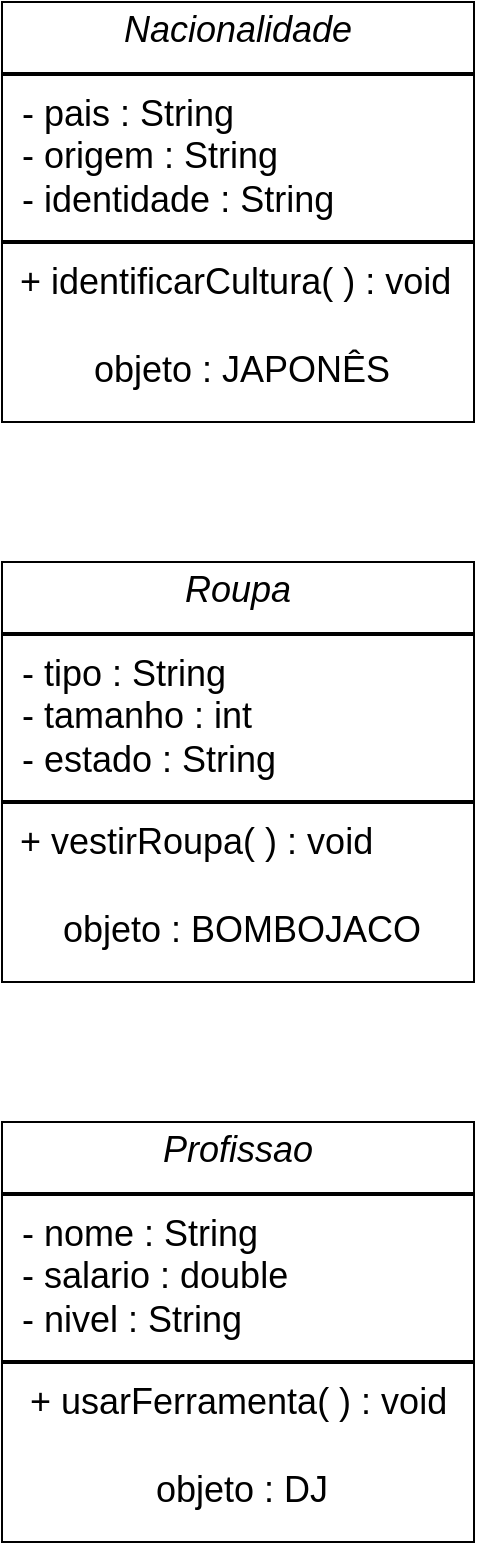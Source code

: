 <mxfile version="28.2.0">
  <diagram name="Página-1" id="EBlBcjsgiqybyoaVXMJo">
    <mxGraphModel dx="1034" dy="666" grid="1" gridSize="10" guides="1" tooltips="1" connect="1" arrows="1" fold="1" page="1" pageScale="1" pageWidth="827" pageHeight="1169" math="0" shadow="0">
      <root>
        <mxCell id="0" />
        <mxCell id="1" parent="0" />
        <mxCell id="r_no8S8ep1QUASbqZUwo-1" value="&lt;p style=&quot;text-align: center; margin: 4px 0px 0px;&quot;&gt;&lt;i&gt;Nacionalidade&lt;/i&gt;&lt;/p&gt;&lt;hr style=&quot;text-align: center; border-style: solid;&quot;&gt;&lt;p style=&quot;margin:0px;margin-left:4px;&quot;&gt;&lt;/p&gt;&lt;div&gt;&lt;span style=&quot;background-color: transparent; color: light-dark(rgb(0, 0, 0), rgb(255, 255, 255));&quot;&gt;&amp;nbsp; - pais : String&lt;/span&gt;&lt;/div&gt;&lt;div&gt;&lt;span style=&quot;background-color: transparent; color: light-dark(rgb(0, 0, 0), rgb(255, 255, 255));&quot;&gt;&amp;nbsp; - origem : String&lt;/span&gt;&lt;/div&gt;&lt;div&gt;&lt;span style=&quot;background-color: transparent; color: light-dark(rgb(0, 0, 0), rgb(255, 255, 255));&quot;&gt;&amp;nbsp; - identidade : String&lt;/span&gt;&lt;/div&gt;&lt;hr style=&quot;border-style:solid;&quot;&gt;&lt;p style=&quot;margin: 0px 0px 0px 4px;&quot;&gt;&amp;nbsp;+ identificarCultura( ) : void&lt;/p&gt;&lt;p style=&quot;margin: 0px 0px 0px 4px;&quot;&gt;&lt;br&gt;&lt;/p&gt;&lt;p style=&quot;text-align: center; margin: 0px 0px 0px 4px;&quot;&gt;objeto : JAPONÊS&lt;/p&gt;" style="verticalAlign=top;align=left;overflow=fill;html=1;whiteSpace=wrap;fontSize=18;" parent="1" vertex="1">
          <mxGeometry x="296" y="160" width="236" height="210" as="geometry" />
        </mxCell>
        <mxCell id="r_no8S8ep1QUASbqZUwo-2" value="&lt;p style=&quot;text-align: center; margin: 4px 0px 0px;&quot;&gt;&lt;i&gt;Roupa&lt;/i&gt;&lt;/p&gt;&lt;hr style=&quot;text-align: center; border-style: solid;&quot;&gt;&lt;p style=&quot;margin:0px;margin-left:4px;&quot;&gt;&lt;/p&gt;&lt;div&gt;&lt;span style=&quot;background-color: transparent; color: light-dark(rgb(0, 0, 0), rgb(255, 255, 255));&quot;&gt;&amp;nbsp; - tipo : String&lt;/span&gt;&lt;/div&gt;&lt;div&gt;&lt;span style=&quot;background-color: transparent; color: light-dark(rgb(0, 0, 0), rgb(255, 255, 255));&quot;&gt;&amp;nbsp; - tamanho : int&lt;/span&gt;&lt;/div&gt;&lt;div&gt;&lt;span style=&quot;background-color: transparent; color: light-dark(rgb(0, 0, 0), rgb(255, 255, 255));&quot;&gt;&amp;nbsp; - estado : String&lt;/span&gt;&lt;/div&gt;&lt;hr style=&quot;border-style:solid;&quot;&gt;&lt;p style=&quot;margin: 0px 0px 0px 4px;&quot;&gt;&amp;nbsp;+ vestirRoupa( ) : void&lt;/p&gt;&lt;p style=&quot;margin: 0px 0px 0px 4px;&quot;&gt;&lt;br&gt;&lt;/p&gt;&lt;p style=&quot;text-align: center; margin: 0px 0px 0px 4px;&quot;&gt;objeto : BOMBOJACO&lt;/p&gt;" style="verticalAlign=top;align=left;overflow=fill;html=1;whiteSpace=wrap;fontSize=18;" parent="1" vertex="1">
          <mxGeometry x="296" y="440" width="236" height="210" as="geometry" />
        </mxCell>
        <mxCell id="r_no8S8ep1QUASbqZUwo-3" value="&lt;p style=&quot;text-align: center; margin: 4px 0px 0px;&quot;&gt;&lt;i&gt;Profissao&lt;/i&gt;&lt;/p&gt;&lt;hr style=&quot;text-align: center; border-style: solid;&quot;&gt;&lt;p style=&quot;margin:0px;margin-left:4px;&quot;&gt;&lt;/p&gt;&lt;div&gt;&lt;span style=&quot;background-color: transparent; color: light-dark(rgb(0, 0, 0), rgb(255, 255, 255));&quot;&gt;&amp;nbsp; - nome : String&lt;/span&gt;&lt;/div&gt;&lt;div&gt;&lt;span style=&quot;background-color: transparent; color: light-dark(rgb(0, 0, 0), rgb(255, 255, 255));&quot;&gt;&amp;nbsp; - salario : double&lt;/span&gt;&lt;/div&gt;&lt;div&gt;&lt;span style=&quot;background-color: transparent; color: light-dark(rgb(0, 0, 0), rgb(255, 255, 255));&quot;&gt;&amp;nbsp; - nivel : String&lt;/span&gt;&lt;/div&gt;&lt;hr style=&quot;border-style:solid;&quot;&gt;&lt;p style=&quot;margin: 0px 0px 0px 4px;&quot;&gt;&amp;nbsp; + usarFerramenta( ) : void&lt;/p&gt;&lt;p style=&quot;margin: 0px 0px 0px 4px;&quot;&gt;&lt;br&gt;&lt;/p&gt;&lt;p style=&quot;text-align: center; margin: 0px 0px 0px 4px;&quot;&gt;objeto : DJ&lt;/p&gt;" style="verticalAlign=top;align=left;overflow=fill;html=1;whiteSpace=wrap;fontSize=18;" parent="1" vertex="1">
          <mxGeometry x="296" y="720" width="236" height="210" as="geometry" />
        </mxCell>
      </root>
    </mxGraphModel>
  </diagram>
</mxfile>
